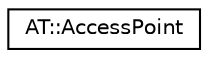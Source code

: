 digraph "Graphical Class Hierarchy"
{
  edge [fontname="Helvetica",fontsize="10",labelfontname="Helvetica",labelfontsize="10"];
  node [fontname="Helvetica",fontsize="10",shape=record];
  rankdir="LR";
  Node1 [label="AT::AccessPoint",height=0.2,width=0.4,color="black", fillcolor="white", style="filled",URL="$struct_a_t_1_1_access_point.html"];
}

